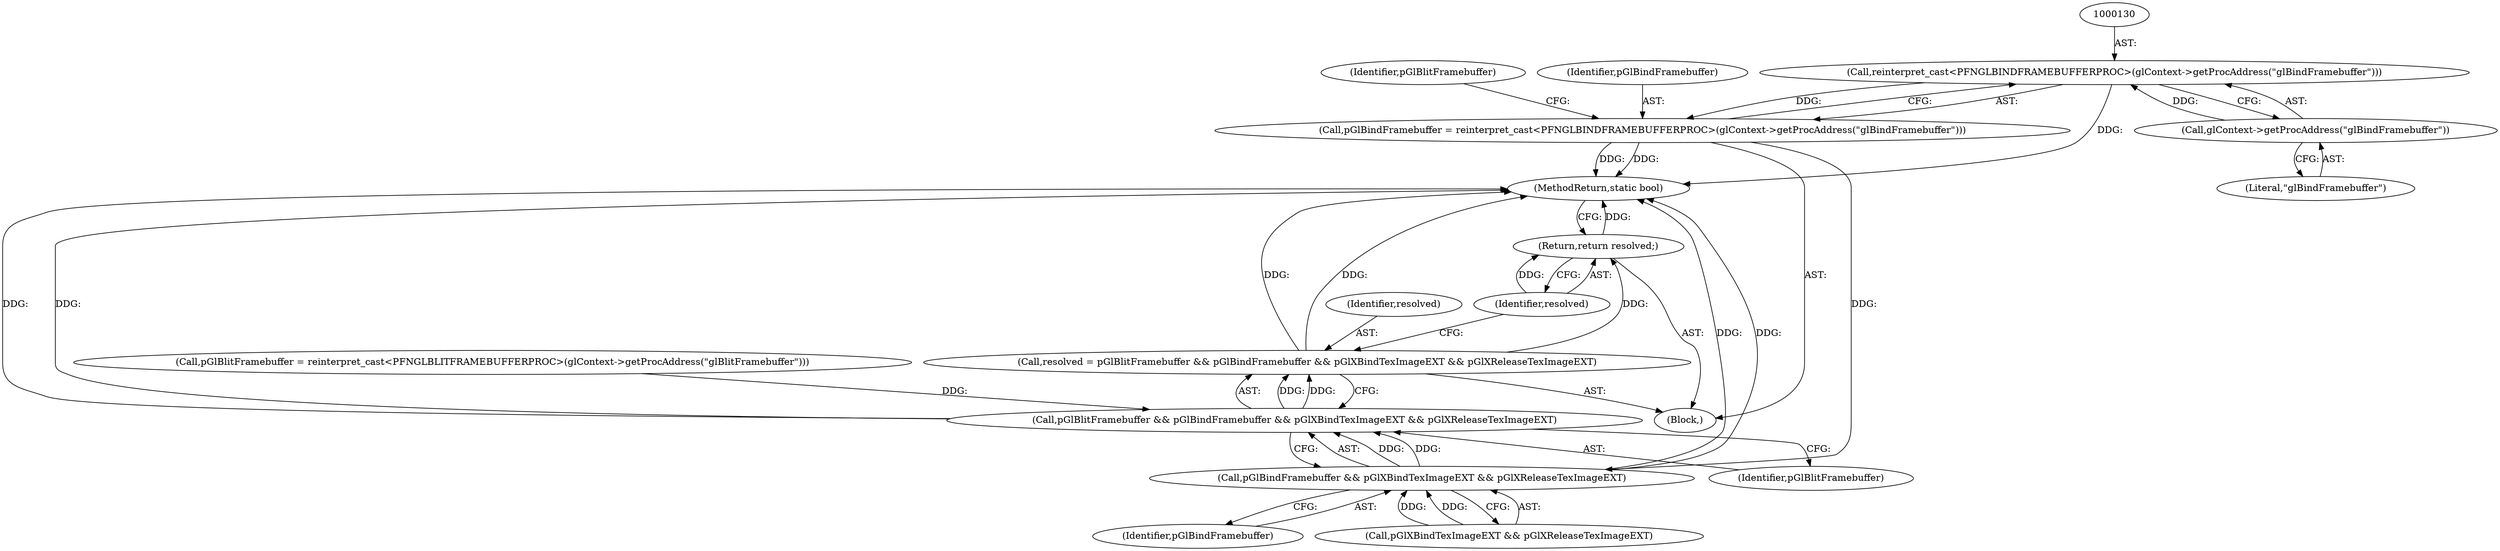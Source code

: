 digraph "1_Chrome_4da7eefcaad044a6f919947a2a0e3d4fed87834c_5@del" {
"1000129" [label="(Call,reinterpret_cast<PFNGLBINDFRAMEBUFFERPROC>(glContext->getProcAddress(\"glBindFramebuffer\")))"];
"1000131" [label="(Call,glContext->getProcAddress(\"glBindFramebuffer\"))"];
"1000127" [label="(Call,pGlBindFramebuffer = reinterpret_cast<PFNGLBINDFRAMEBUFFERPROC>(glContext->getProcAddress(\"glBindFramebuffer\")))"];
"1000161" [label="(Call,pGlBindFramebuffer && pGlXBindTexImageEXT && pGlXReleaseTexImageEXT)"];
"1000159" [label="(Call,pGlBlitFramebuffer && pGlBindFramebuffer && pGlXBindTexImageEXT && pGlXReleaseTexImageEXT)"];
"1000157" [label="(Call,resolved = pGlBlitFramebuffer && pGlBindFramebuffer && pGlXBindTexImageEXT && pGlXReleaseTexImageEXT)"];
"1000166" [label="(Return,return resolved;)"];
"1000131" [label="(Call,glContext->getProcAddress(\"glBindFramebuffer\"))"];
"1000102" [label="(Block,)"];
"1000162" [label="(Identifier,pGlBindFramebuffer)"];
"1000127" [label="(Call,pGlBindFramebuffer = reinterpret_cast<PFNGLBINDFRAMEBUFFERPROC>(glContext->getProcAddress(\"glBindFramebuffer\")))"];
"1000168" [label="(MethodReturn,static bool)"];
"1000132" [label="(Literal,\"glBindFramebuffer\")"];
"1000161" [label="(Call,pGlBindFramebuffer && pGlXBindTexImageEXT && pGlXReleaseTexImageEXT)"];
"1000134" [label="(Identifier,pGlBlitFramebuffer)"];
"1000160" [label="(Identifier,pGlBlitFramebuffer)"];
"1000128" [label="(Identifier,pGlBindFramebuffer)"];
"1000157" [label="(Call,resolved = pGlBlitFramebuffer && pGlBindFramebuffer && pGlXBindTexImageEXT && pGlXReleaseTexImageEXT)"];
"1000158" [label="(Identifier,resolved)"];
"1000163" [label="(Call,pGlXBindTexImageEXT && pGlXReleaseTexImageEXT)"];
"1000133" [label="(Call,pGlBlitFramebuffer = reinterpret_cast<PFNGLBLITFRAMEBUFFERPROC>(glContext->getProcAddress(\"glBlitFramebuffer\")))"];
"1000166" [label="(Return,return resolved;)"];
"1000167" [label="(Identifier,resolved)"];
"1000159" [label="(Call,pGlBlitFramebuffer && pGlBindFramebuffer && pGlXBindTexImageEXT && pGlXReleaseTexImageEXT)"];
"1000129" [label="(Call,reinterpret_cast<PFNGLBINDFRAMEBUFFERPROC>(glContext->getProcAddress(\"glBindFramebuffer\")))"];
"1000129" -> "1000127"  [label="AST: "];
"1000129" -> "1000131"  [label="CFG: "];
"1000130" -> "1000129"  [label="AST: "];
"1000131" -> "1000129"  [label="AST: "];
"1000127" -> "1000129"  [label="CFG: "];
"1000129" -> "1000168"  [label="DDG: "];
"1000129" -> "1000127"  [label="DDG: "];
"1000131" -> "1000129"  [label="DDG: "];
"1000131" -> "1000132"  [label="CFG: "];
"1000132" -> "1000131"  [label="AST: "];
"1000127" -> "1000102"  [label="AST: "];
"1000128" -> "1000127"  [label="AST: "];
"1000134" -> "1000127"  [label="CFG: "];
"1000127" -> "1000168"  [label="DDG: "];
"1000127" -> "1000168"  [label="DDG: "];
"1000127" -> "1000161"  [label="DDG: "];
"1000161" -> "1000159"  [label="AST: "];
"1000161" -> "1000162"  [label="CFG: "];
"1000161" -> "1000163"  [label="CFG: "];
"1000162" -> "1000161"  [label="AST: "];
"1000163" -> "1000161"  [label="AST: "];
"1000159" -> "1000161"  [label="CFG: "];
"1000161" -> "1000168"  [label="DDG: "];
"1000161" -> "1000168"  [label="DDG: "];
"1000161" -> "1000159"  [label="DDG: "];
"1000161" -> "1000159"  [label="DDG: "];
"1000163" -> "1000161"  [label="DDG: "];
"1000163" -> "1000161"  [label="DDG: "];
"1000159" -> "1000157"  [label="AST: "];
"1000159" -> "1000160"  [label="CFG: "];
"1000160" -> "1000159"  [label="AST: "];
"1000157" -> "1000159"  [label="CFG: "];
"1000159" -> "1000168"  [label="DDG: "];
"1000159" -> "1000168"  [label="DDG: "];
"1000159" -> "1000157"  [label="DDG: "];
"1000159" -> "1000157"  [label="DDG: "];
"1000133" -> "1000159"  [label="DDG: "];
"1000157" -> "1000102"  [label="AST: "];
"1000158" -> "1000157"  [label="AST: "];
"1000167" -> "1000157"  [label="CFG: "];
"1000157" -> "1000168"  [label="DDG: "];
"1000157" -> "1000168"  [label="DDG: "];
"1000157" -> "1000166"  [label="DDG: "];
"1000166" -> "1000102"  [label="AST: "];
"1000166" -> "1000167"  [label="CFG: "];
"1000167" -> "1000166"  [label="AST: "];
"1000168" -> "1000166"  [label="CFG: "];
"1000166" -> "1000168"  [label="DDG: "];
"1000167" -> "1000166"  [label="DDG: "];
}
